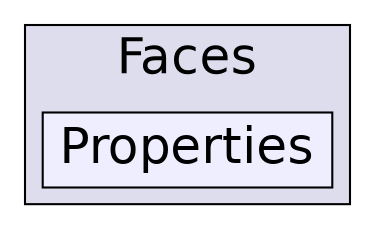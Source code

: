 digraph "C:/Users/nathanael/Documents/resizer/Plugins/Faces/Properties" {
  compound=true
  node [ fontsize="24", fontname="Helvetica"];
  edge [ labelfontsize="24", labelfontname="Helvetica"];
  subgraph clusterdir_fdcdeaceb9b14116d9379ed79b3d0326 {
    graph [ bgcolor="#ddddee", pencolor="black", label="Faces" fontname="Helvetica", fontsize="24", URL="dir_fdcdeaceb9b14116d9379ed79b3d0326.html"]
  dir_768a3f88405f2106892ef89abb9625dc [shape=box, label="Properties", style="filled", fillcolor="#eeeeff", pencolor="black", URL="dir_768a3f88405f2106892ef89abb9625dc.html"];
  }
}
